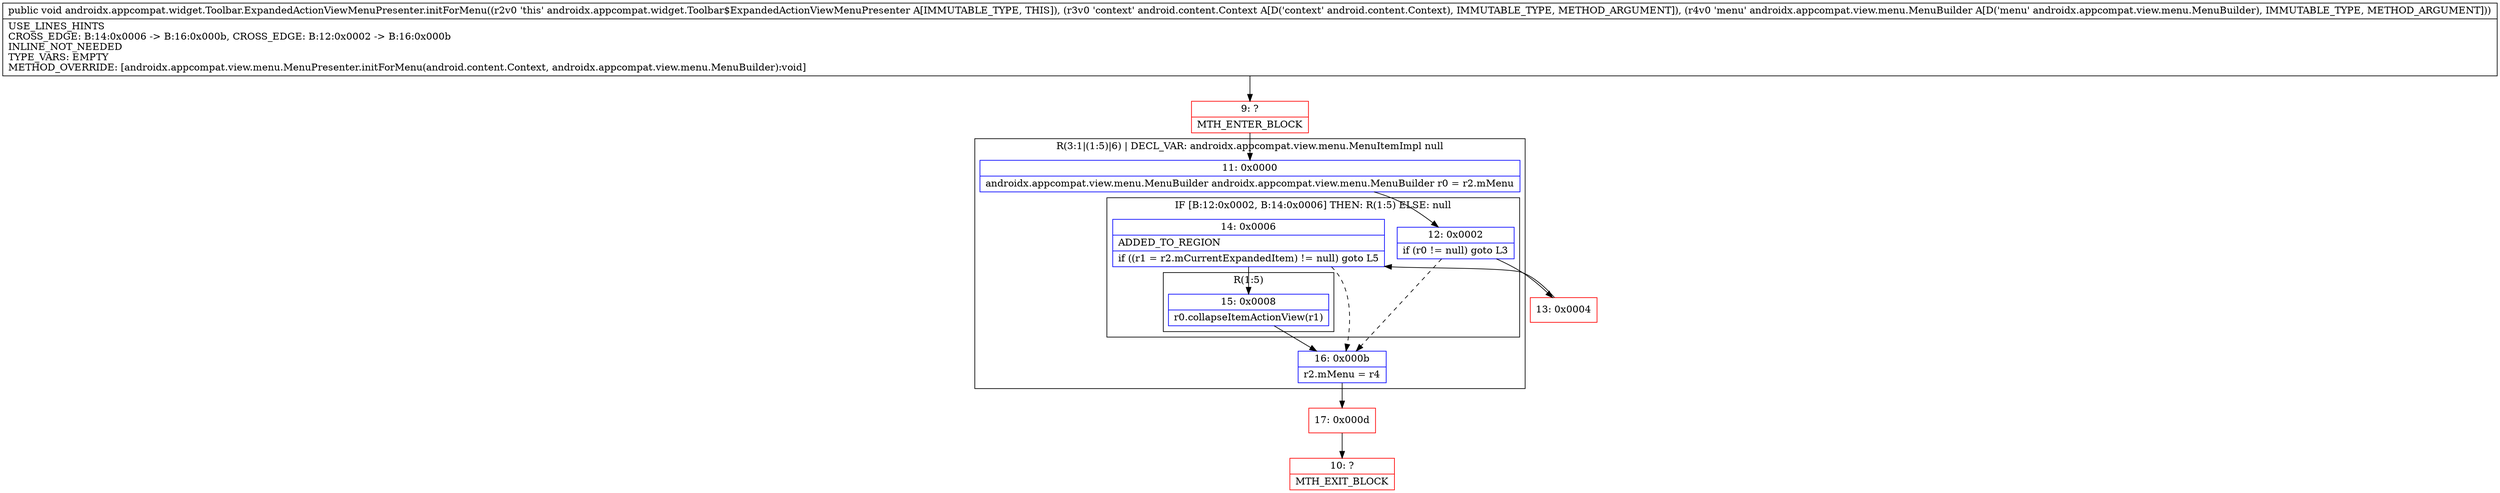 digraph "CFG forandroidx.appcompat.widget.Toolbar.ExpandedActionViewMenuPresenter.initForMenu(Landroid\/content\/Context;Landroidx\/appcompat\/view\/menu\/MenuBuilder;)V" {
subgraph cluster_Region_463762562 {
label = "R(3:1|(1:5)|6) | DECL_VAR: androidx.appcompat.view.menu.MenuItemImpl null\l";
node [shape=record,color=blue];
Node_11 [shape=record,label="{11\:\ 0x0000|androidx.appcompat.view.menu.MenuBuilder androidx.appcompat.view.menu.MenuBuilder r0 = r2.mMenu\l}"];
subgraph cluster_IfRegion_1572146703 {
label = "IF [B:12:0x0002, B:14:0x0006] THEN: R(1:5) ELSE: null";
node [shape=record,color=blue];
Node_12 [shape=record,label="{12\:\ 0x0002|if (r0 != null) goto L3\l}"];
Node_14 [shape=record,label="{14\:\ 0x0006|ADDED_TO_REGION\l|if ((r1 = r2.mCurrentExpandedItem) != null) goto L5\l}"];
subgraph cluster_Region_183088036 {
label = "R(1:5)";
node [shape=record,color=blue];
Node_15 [shape=record,label="{15\:\ 0x0008|r0.collapseItemActionView(r1)\l}"];
}
}
Node_16 [shape=record,label="{16\:\ 0x000b|r2.mMenu = r4\l}"];
}
Node_9 [shape=record,color=red,label="{9\:\ ?|MTH_ENTER_BLOCK\l}"];
Node_13 [shape=record,color=red,label="{13\:\ 0x0004}"];
Node_17 [shape=record,color=red,label="{17\:\ 0x000d}"];
Node_10 [shape=record,color=red,label="{10\:\ ?|MTH_EXIT_BLOCK\l}"];
MethodNode[shape=record,label="{public void androidx.appcompat.widget.Toolbar.ExpandedActionViewMenuPresenter.initForMenu((r2v0 'this' androidx.appcompat.widget.Toolbar$ExpandedActionViewMenuPresenter A[IMMUTABLE_TYPE, THIS]), (r3v0 'context' android.content.Context A[D('context' android.content.Context), IMMUTABLE_TYPE, METHOD_ARGUMENT]), (r4v0 'menu' androidx.appcompat.view.menu.MenuBuilder A[D('menu' androidx.appcompat.view.menu.MenuBuilder), IMMUTABLE_TYPE, METHOD_ARGUMENT]))  | USE_LINES_HINTS\lCROSS_EDGE: B:14:0x0006 \-\> B:16:0x000b, CROSS_EDGE: B:12:0x0002 \-\> B:16:0x000b\lINLINE_NOT_NEEDED\lTYPE_VARS: EMPTY\lMETHOD_OVERRIDE: [androidx.appcompat.view.menu.MenuPresenter.initForMenu(android.content.Context, androidx.appcompat.view.menu.MenuBuilder):void]\l}"];
MethodNode -> Node_9;Node_11 -> Node_12;
Node_12 -> Node_13;
Node_12 -> Node_16[style=dashed];
Node_14 -> Node_15;
Node_14 -> Node_16[style=dashed];
Node_15 -> Node_16;
Node_16 -> Node_17;
Node_9 -> Node_11;
Node_13 -> Node_14;
Node_17 -> Node_10;
}

